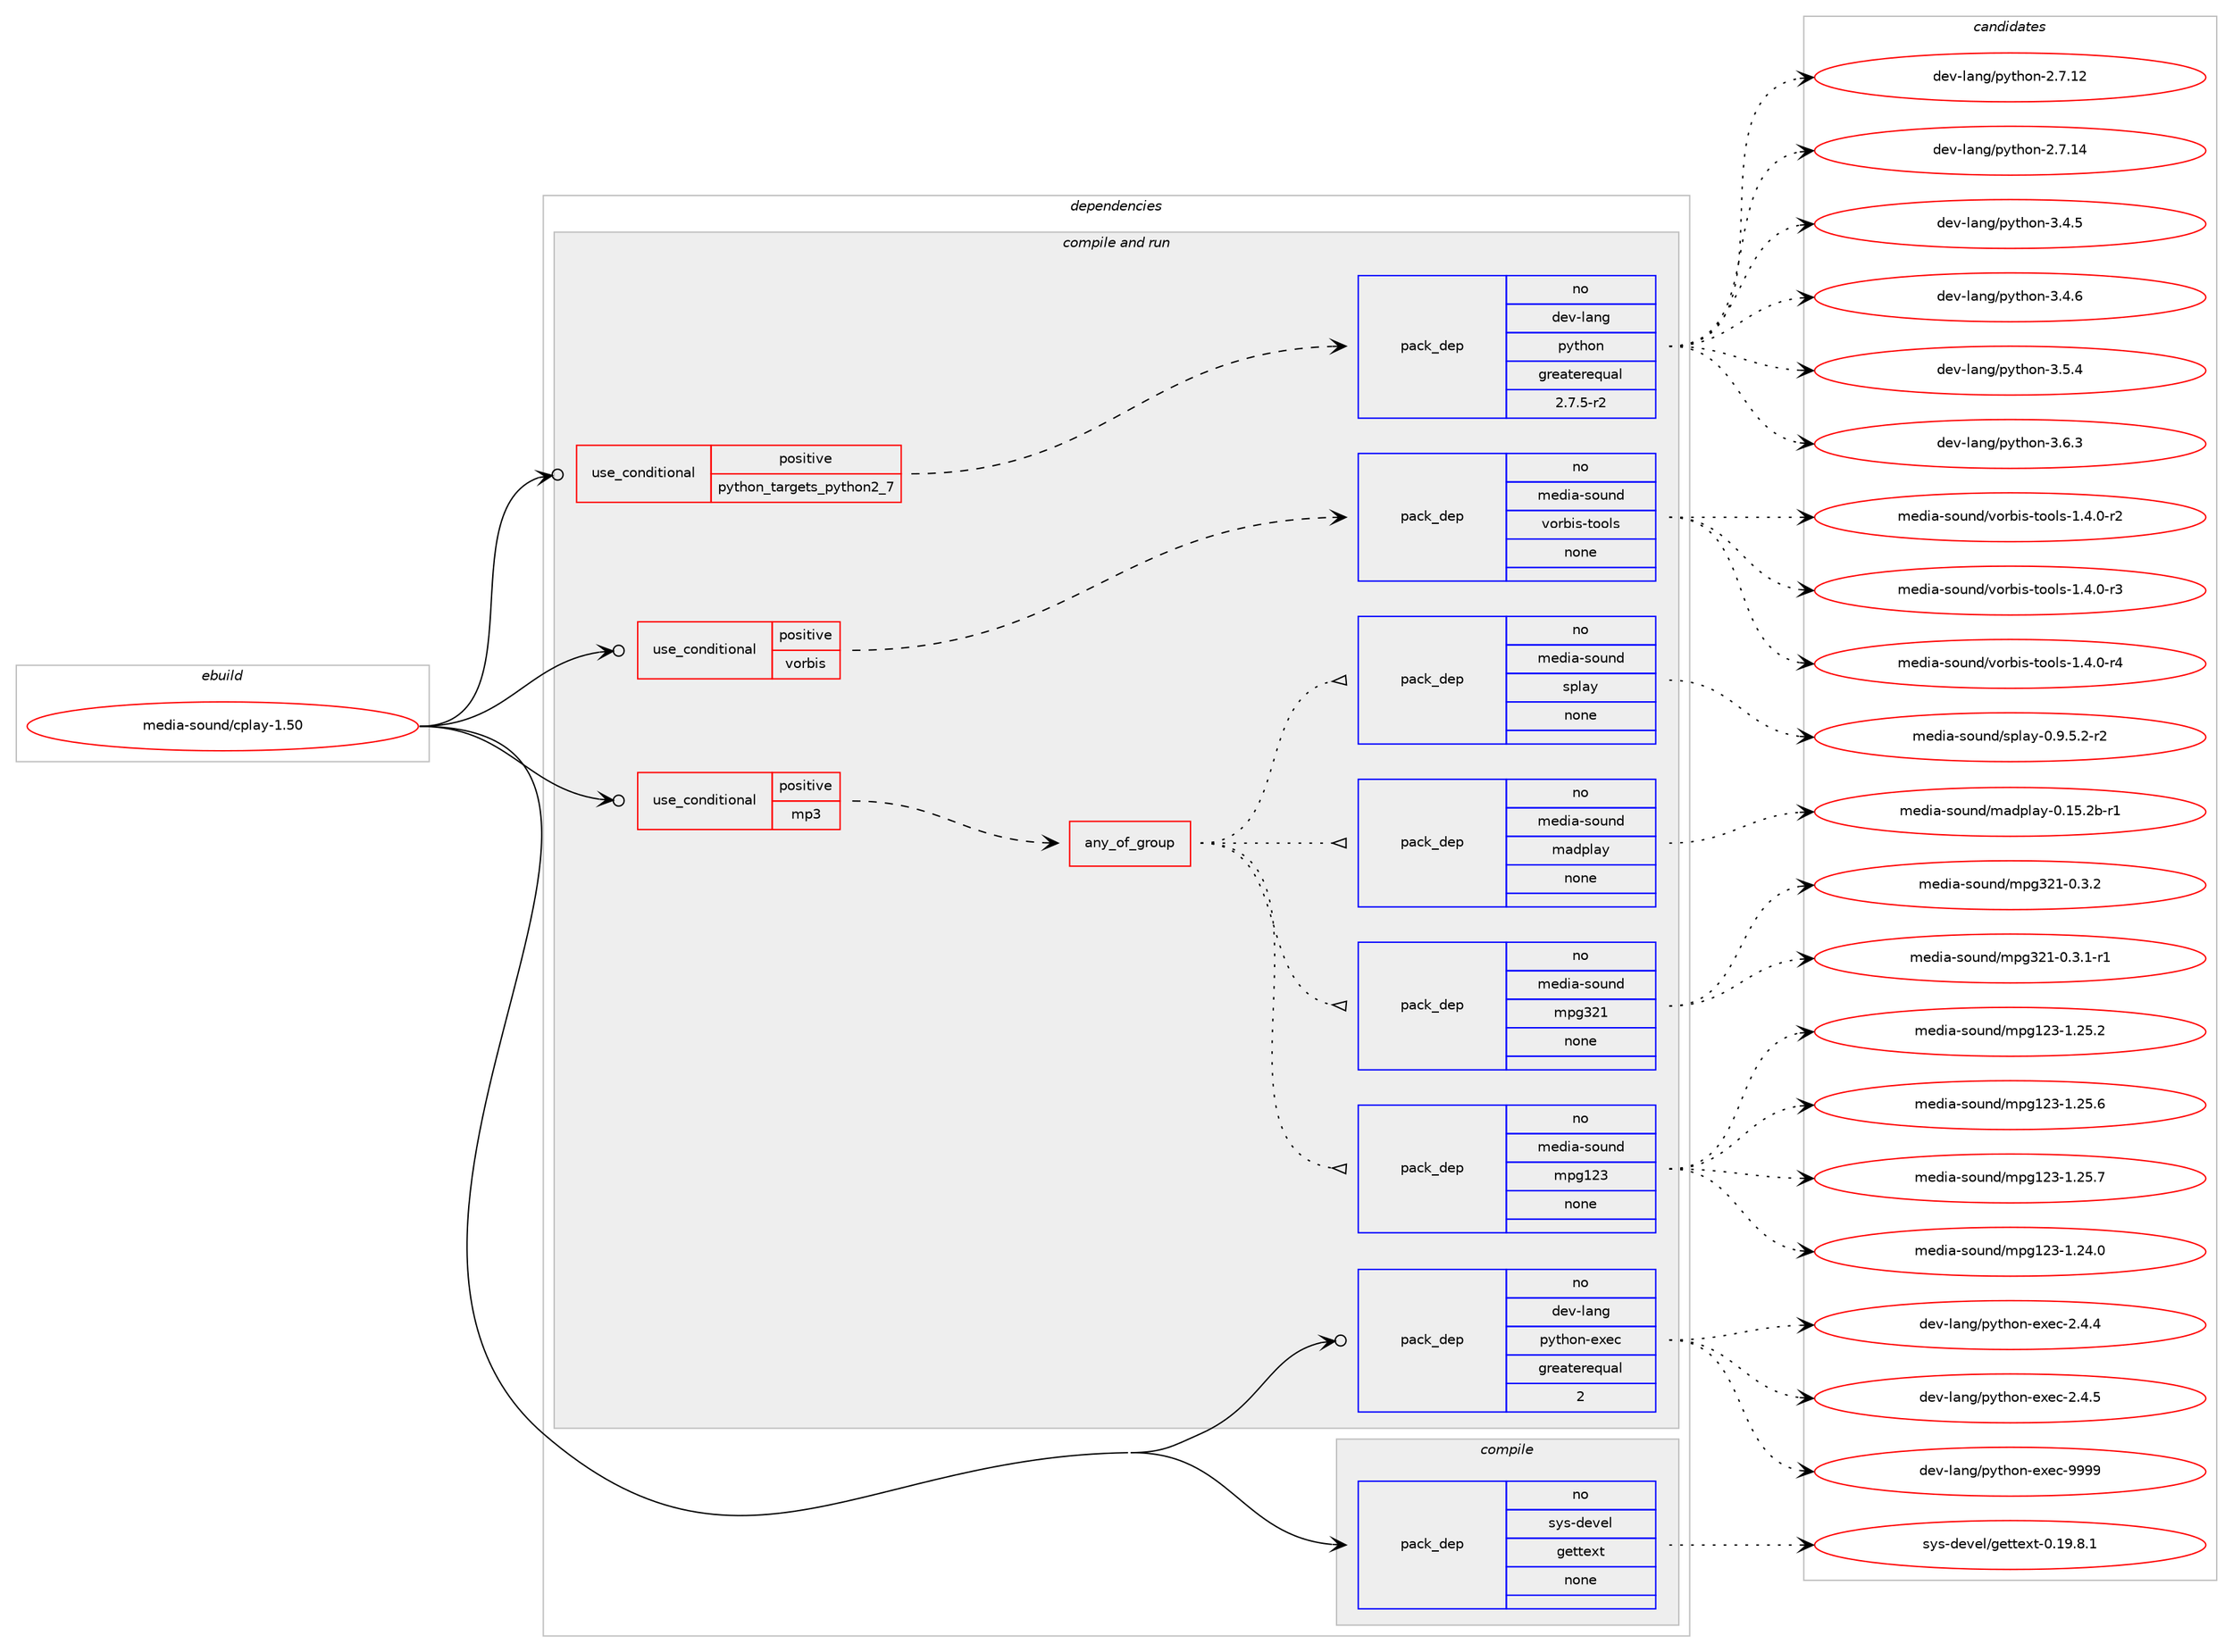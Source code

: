 digraph prolog {

# *************
# Graph options
# *************

newrank=true;
concentrate=true;
compound=true;
graph [rankdir=LR,fontname=Helvetica,fontsize=10,ranksep=1.5];#, ranksep=2.5, nodesep=0.2];
edge  [arrowhead=vee];
node  [fontname=Helvetica,fontsize=10];

# **********
# The ebuild
# **********

subgraph cluster_leftcol {
color=gray;
rank=same;
label=<<i>ebuild</i>>;
id [label="media-sound/cplay-1.50", color=red, width=4, href="../media-sound/cplay-1.50.svg"];
}

# ****************
# The dependencies
# ****************

subgraph cluster_midcol {
color=gray;
label=<<i>dependencies</i>>;
subgraph cluster_compile {
fillcolor="#eeeeee";
style=filled;
label=<<i>compile</i>>;
subgraph pack280643 {
dependency379865 [label=<<TABLE BORDER="0" CELLBORDER="1" CELLSPACING="0" CELLPADDING="4" WIDTH="220"><TR><TD ROWSPAN="6" CELLPADDING="30">pack_dep</TD></TR><TR><TD WIDTH="110">no</TD></TR><TR><TD>sys-devel</TD></TR><TR><TD>gettext</TD></TR><TR><TD>none</TD></TR><TR><TD></TD></TR></TABLE>>, shape=none, color=blue];
}
id:e -> dependency379865:w [weight=20,style="solid",arrowhead="vee"];
}
subgraph cluster_compileandrun {
fillcolor="#eeeeee";
style=filled;
label=<<i>compile and run</i>>;
subgraph cond93123 {
dependency379866 [label=<<TABLE BORDER="0" CELLBORDER="1" CELLSPACING="0" CELLPADDING="4"><TR><TD ROWSPAN="3" CELLPADDING="10">use_conditional</TD></TR><TR><TD>positive</TD></TR><TR><TD>mp3</TD></TR></TABLE>>, shape=none, color=red];
subgraph any5938 {
dependency379867 [label=<<TABLE BORDER="0" CELLBORDER="1" CELLSPACING="0" CELLPADDING="4"><TR><TD CELLPADDING="10">any_of_group</TD></TR></TABLE>>, shape=none, color=red];subgraph pack280644 {
dependency379868 [label=<<TABLE BORDER="0" CELLBORDER="1" CELLSPACING="0" CELLPADDING="4" WIDTH="220"><TR><TD ROWSPAN="6" CELLPADDING="30">pack_dep</TD></TR><TR><TD WIDTH="110">no</TD></TR><TR><TD>media-sound</TD></TR><TR><TD>mpg123</TD></TR><TR><TD>none</TD></TR><TR><TD></TD></TR></TABLE>>, shape=none, color=blue];
}
dependency379867:e -> dependency379868:w [weight=20,style="dotted",arrowhead="oinv"];
subgraph pack280645 {
dependency379869 [label=<<TABLE BORDER="0" CELLBORDER="1" CELLSPACING="0" CELLPADDING="4" WIDTH="220"><TR><TD ROWSPAN="6" CELLPADDING="30">pack_dep</TD></TR><TR><TD WIDTH="110">no</TD></TR><TR><TD>media-sound</TD></TR><TR><TD>mpg321</TD></TR><TR><TD>none</TD></TR><TR><TD></TD></TR></TABLE>>, shape=none, color=blue];
}
dependency379867:e -> dependency379869:w [weight=20,style="dotted",arrowhead="oinv"];
subgraph pack280646 {
dependency379870 [label=<<TABLE BORDER="0" CELLBORDER="1" CELLSPACING="0" CELLPADDING="4" WIDTH="220"><TR><TD ROWSPAN="6" CELLPADDING="30">pack_dep</TD></TR><TR><TD WIDTH="110">no</TD></TR><TR><TD>media-sound</TD></TR><TR><TD>madplay</TD></TR><TR><TD>none</TD></TR><TR><TD></TD></TR></TABLE>>, shape=none, color=blue];
}
dependency379867:e -> dependency379870:w [weight=20,style="dotted",arrowhead="oinv"];
subgraph pack280647 {
dependency379871 [label=<<TABLE BORDER="0" CELLBORDER="1" CELLSPACING="0" CELLPADDING="4" WIDTH="220"><TR><TD ROWSPAN="6" CELLPADDING="30">pack_dep</TD></TR><TR><TD WIDTH="110">no</TD></TR><TR><TD>media-sound</TD></TR><TR><TD>splay</TD></TR><TR><TD>none</TD></TR><TR><TD></TD></TR></TABLE>>, shape=none, color=blue];
}
dependency379867:e -> dependency379871:w [weight=20,style="dotted",arrowhead="oinv"];
}
dependency379866:e -> dependency379867:w [weight=20,style="dashed",arrowhead="vee"];
}
id:e -> dependency379866:w [weight=20,style="solid",arrowhead="odotvee"];
subgraph cond93124 {
dependency379872 [label=<<TABLE BORDER="0" CELLBORDER="1" CELLSPACING="0" CELLPADDING="4"><TR><TD ROWSPAN="3" CELLPADDING="10">use_conditional</TD></TR><TR><TD>positive</TD></TR><TR><TD>python_targets_python2_7</TD></TR></TABLE>>, shape=none, color=red];
subgraph pack280648 {
dependency379873 [label=<<TABLE BORDER="0" CELLBORDER="1" CELLSPACING="0" CELLPADDING="4" WIDTH="220"><TR><TD ROWSPAN="6" CELLPADDING="30">pack_dep</TD></TR><TR><TD WIDTH="110">no</TD></TR><TR><TD>dev-lang</TD></TR><TR><TD>python</TD></TR><TR><TD>greaterequal</TD></TR><TR><TD>2.7.5-r2</TD></TR></TABLE>>, shape=none, color=blue];
}
dependency379872:e -> dependency379873:w [weight=20,style="dashed",arrowhead="vee"];
}
id:e -> dependency379872:w [weight=20,style="solid",arrowhead="odotvee"];
subgraph cond93125 {
dependency379874 [label=<<TABLE BORDER="0" CELLBORDER="1" CELLSPACING="0" CELLPADDING="4"><TR><TD ROWSPAN="3" CELLPADDING="10">use_conditional</TD></TR><TR><TD>positive</TD></TR><TR><TD>vorbis</TD></TR></TABLE>>, shape=none, color=red];
subgraph pack280649 {
dependency379875 [label=<<TABLE BORDER="0" CELLBORDER="1" CELLSPACING="0" CELLPADDING="4" WIDTH="220"><TR><TD ROWSPAN="6" CELLPADDING="30">pack_dep</TD></TR><TR><TD WIDTH="110">no</TD></TR><TR><TD>media-sound</TD></TR><TR><TD>vorbis-tools</TD></TR><TR><TD>none</TD></TR><TR><TD></TD></TR></TABLE>>, shape=none, color=blue];
}
dependency379874:e -> dependency379875:w [weight=20,style="dashed",arrowhead="vee"];
}
id:e -> dependency379874:w [weight=20,style="solid",arrowhead="odotvee"];
subgraph pack280650 {
dependency379876 [label=<<TABLE BORDER="0" CELLBORDER="1" CELLSPACING="0" CELLPADDING="4" WIDTH="220"><TR><TD ROWSPAN="6" CELLPADDING="30">pack_dep</TD></TR><TR><TD WIDTH="110">no</TD></TR><TR><TD>dev-lang</TD></TR><TR><TD>python-exec</TD></TR><TR><TD>greaterequal</TD></TR><TR><TD>2</TD></TR></TABLE>>, shape=none, color=blue];
}
id:e -> dependency379876:w [weight=20,style="solid",arrowhead="odotvee"];
}
subgraph cluster_run {
fillcolor="#eeeeee";
style=filled;
label=<<i>run</i>>;
}
}

# **************
# The candidates
# **************

subgraph cluster_choices {
rank=same;
color=gray;
label=<<i>candidates</i>>;

subgraph choice280643 {
color=black;
nodesep=1;
choice1151211154510010111810110847103101116116101120116454846495746564649 [label="sys-devel/gettext-0.19.8.1", color=red, width=4,href="../sys-devel/gettext-0.19.8.1.svg"];
dependency379865:e -> choice1151211154510010111810110847103101116116101120116454846495746564649:w [style=dotted,weight="100"];
}
subgraph choice280644 {
color=black;
nodesep=1;
choice10910110010597451151111171101004710911210349505145494650524648 [label="media-sound/mpg123-1.24.0", color=red, width=4,href="../media-sound/mpg123-1.24.0.svg"];
choice10910110010597451151111171101004710911210349505145494650534650 [label="media-sound/mpg123-1.25.2", color=red, width=4,href="../media-sound/mpg123-1.25.2.svg"];
choice10910110010597451151111171101004710911210349505145494650534654 [label="media-sound/mpg123-1.25.6", color=red, width=4,href="../media-sound/mpg123-1.25.6.svg"];
choice10910110010597451151111171101004710911210349505145494650534655 [label="media-sound/mpg123-1.25.7", color=red, width=4,href="../media-sound/mpg123-1.25.7.svg"];
dependency379868:e -> choice10910110010597451151111171101004710911210349505145494650524648:w [style=dotted,weight="100"];
dependency379868:e -> choice10910110010597451151111171101004710911210349505145494650534650:w [style=dotted,weight="100"];
dependency379868:e -> choice10910110010597451151111171101004710911210349505145494650534654:w [style=dotted,weight="100"];
dependency379868:e -> choice10910110010597451151111171101004710911210349505145494650534655:w [style=dotted,weight="100"];
}
subgraph choice280645 {
color=black;
nodesep=1;
choice1091011001059745115111117110100471091121035150494548465146494511449 [label="media-sound/mpg321-0.3.1-r1", color=red, width=4,href="../media-sound/mpg321-0.3.1-r1.svg"];
choice109101100105974511511111711010047109112103515049454846514650 [label="media-sound/mpg321-0.3.2", color=red, width=4,href="../media-sound/mpg321-0.3.2.svg"];
dependency379869:e -> choice1091011001059745115111117110100471091121035150494548465146494511449:w [style=dotted,weight="100"];
dependency379869:e -> choice109101100105974511511111711010047109112103515049454846514650:w [style=dotted,weight="100"];
}
subgraph choice280646 {
color=black;
nodesep=1;
choice109101100105974511511111711010047109971001121089712145484649534650984511449 [label="media-sound/madplay-0.15.2b-r1", color=red, width=4,href="../media-sound/madplay-0.15.2b-r1.svg"];
dependency379870:e -> choice109101100105974511511111711010047109971001121089712145484649534650984511449:w [style=dotted,weight="100"];
}
subgraph choice280647 {
color=black;
nodesep=1;
choice1091011001059745115111117110100471151121089712145484657465346504511450 [label="media-sound/splay-0.9.5.2-r2", color=red, width=4,href="../media-sound/splay-0.9.5.2-r2.svg"];
dependency379871:e -> choice1091011001059745115111117110100471151121089712145484657465346504511450:w [style=dotted,weight="100"];
}
subgraph choice280648 {
color=black;
nodesep=1;
choice10010111845108971101034711212111610411111045504655464950 [label="dev-lang/python-2.7.12", color=red, width=4,href="../dev-lang/python-2.7.12.svg"];
choice10010111845108971101034711212111610411111045504655464952 [label="dev-lang/python-2.7.14", color=red, width=4,href="../dev-lang/python-2.7.14.svg"];
choice100101118451089711010347112121116104111110455146524653 [label="dev-lang/python-3.4.5", color=red, width=4,href="../dev-lang/python-3.4.5.svg"];
choice100101118451089711010347112121116104111110455146524654 [label="dev-lang/python-3.4.6", color=red, width=4,href="../dev-lang/python-3.4.6.svg"];
choice100101118451089711010347112121116104111110455146534652 [label="dev-lang/python-3.5.4", color=red, width=4,href="../dev-lang/python-3.5.4.svg"];
choice100101118451089711010347112121116104111110455146544651 [label="dev-lang/python-3.6.3", color=red, width=4,href="../dev-lang/python-3.6.3.svg"];
dependency379873:e -> choice10010111845108971101034711212111610411111045504655464950:w [style=dotted,weight="100"];
dependency379873:e -> choice10010111845108971101034711212111610411111045504655464952:w [style=dotted,weight="100"];
dependency379873:e -> choice100101118451089711010347112121116104111110455146524653:w [style=dotted,weight="100"];
dependency379873:e -> choice100101118451089711010347112121116104111110455146524654:w [style=dotted,weight="100"];
dependency379873:e -> choice100101118451089711010347112121116104111110455146534652:w [style=dotted,weight="100"];
dependency379873:e -> choice100101118451089711010347112121116104111110455146544651:w [style=dotted,weight="100"];
}
subgraph choice280649 {
color=black;
nodesep=1;
choice10910110010597451151111171101004711811111498105115451161111111081154549465246484511450 [label="media-sound/vorbis-tools-1.4.0-r2", color=red, width=4,href="../media-sound/vorbis-tools-1.4.0-r2.svg"];
choice10910110010597451151111171101004711811111498105115451161111111081154549465246484511451 [label="media-sound/vorbis-tools-1.4.0-r3", color=red, width=4,href="../media-sound/vorbis-tools-1.4.0-r3.svg"];
choice10910110010597451151111171101004711811111498105115451161111111081154549465246484511452 [label="media-sound/vorbis-tools-1.4.0-r4", color=red, width=4,href="../media-sound/vorbis-tools-1.4.0-r4.svg"];
dependency379875:e -> choice10910110010597451151111171101004711811111498105115451161111111081154549465246484511450:w [style=dotted,weight="100"];
dependency379875:e -> choice10910110010597451151111171101004711811111498105115451161111111081154549465246484511451:w [style=dotted,weight="100"];
dependency379875:e -> choice10910110010597451151111171101004711811111498105115451161111111081154549465246484511452:w [style=dotted,weight="100"];
}
subgraph choice280650 {
color=black;
nodesep=1;
choice1001011184510897110103471121211161041111104510112010199455046524652 [label="dev-lang/python-exec-2.4.4", color=red, width=4,href="../dev-lang/python-exec-2.4.4.svg"];
choice1001011184510897110103471121211161041111104510112010199455046524653 [label="dev-lang/python-exec-2.4.5", color=red, width=4,href="../dev-lang/python-exec-2.4.5.svg"];
choice10010111845108971101034711212111610411111045101120101994557575757 [label="dev-lang/python-exec-9999", color=red, width=4,href="../dev-lang/python-exec-9999.svg"];
dependency379876:e -> choice1001011184510897110103471121211161041111104510112010199455046524652:w [style=dotted,weight="100"];
dependency379876:e -> choice1001011184510897110103471121211161041111104510112010199455046524653:w [style=dotted,weight="100"];
dependency379876:e -> choice10010111845108971101034711212111610411111045101120101994557575757:w [style=dotted,weight="100"];
}
}

}
